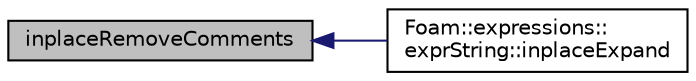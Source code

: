 digraph "inplaceRemoveComments"
{
  bgcolor="transparent";
  edge [fontname="Helvetica",fontsize="10",labelfontname="Helvetica",labelfontsize="10"];
  node [fontname="Helvetica",fontsize="10",shape=record];
  rankdir="LR";
  Node1 [label="inplaceRemoveComments",height=0.2,width=0.4,color="black", fillcolor="grey75", style="filled" fontcolor="black"];
  Node1 -> Node2 [dir="back",color="midnightblue",fontsize="10",style="solid",fontname="Helvetica"];
  Node2 [label="Foam::expressions::\lexprString::inplaceExpand",height=0.2,width=0.4,color="black",URL="$classFoam_1_1expressions_1_1exprString.html#a5d3b2a57152017aa9449fac253a7feef",tooltip="Inplace expansion with dictionary variables, and strip C/C++ comments from the input. "];
}
